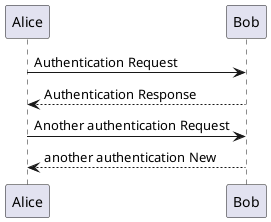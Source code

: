 
texto adicional

  @startuml
  Alice -> Bob: Authentication Request
Bob --> Alice: Authentication Response

Alice -> Bob: Another authentication Request
Alice <-- Bob: another authentication New
@endum
